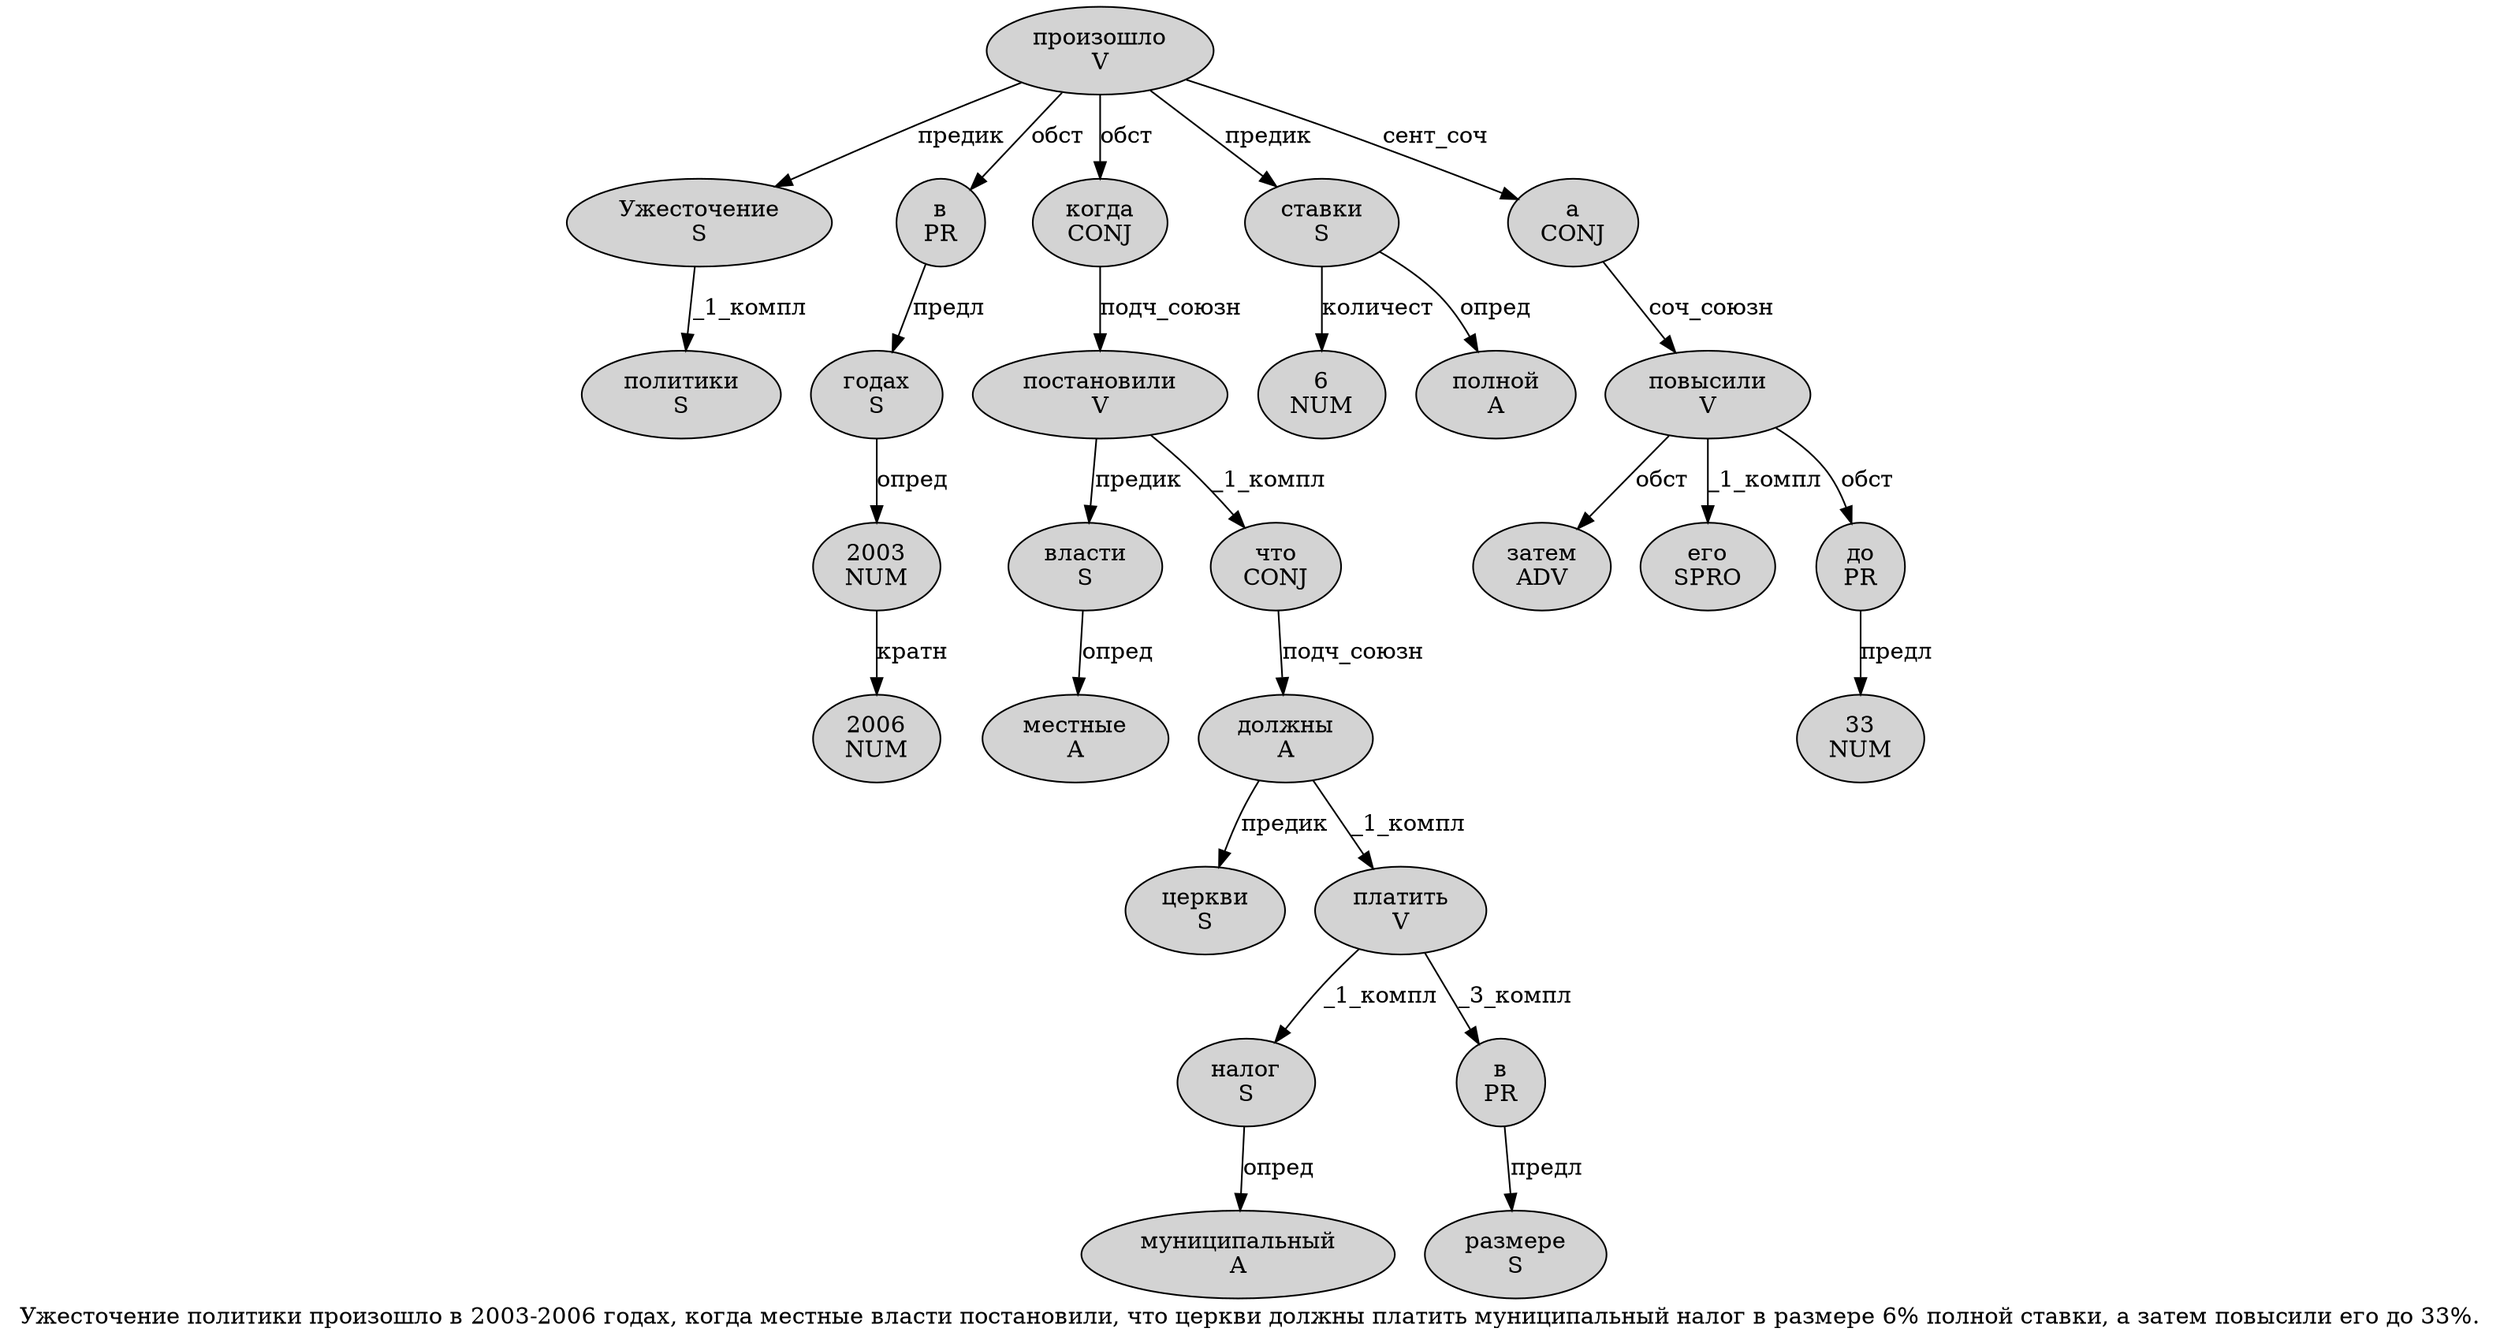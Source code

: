 digraph SENTENCE_36 {
	graph [label="Ужесточение политики произошло в 2003-2006 годах, когда местные власти постановили, что церкви должны платить муниципальный налог в размере 6% полной ставки, а затем повысили его до 33%."]
	node [style=filled]
		0 [label="Ужесточение
S" color="" fillcolor=lightgray penwidth=1 shape=ellipse]
		1 [label="политики
S" color="" fillcolor=lightgray penwidth=1 shape=ellipse]
		2 [label="произошло
V" color="" fillcolor=lightgray penwidth=1 shape=ellipse]
		3 [label="в
PR" color="" fillcolor=lightgray penwidth=1 shape=ellipse]
		4 [label="2003
NUM" color="" fillcolor=lightgray penwidth=1 shape=ellipse]
		6 [label="2006
NUM" color="" fillcolor=lightgray penwidth=1 shape=ellipse]
		7 [label="годах
S" color="" fillcolor=lightgray penwidth=1 shape=ellipse]
		9 [label="когда
CONJ" color="" fillcolor=lightgray penwidth=1 shape=ellipse]
		10 [label="местные
A" color="" fillcolor=lightgray penwidth=1 shape=ellipse]
		11 [label="власти
S" color="" fillcolor=lightgray penwidth=1 shape=ellipse]
		12 [label="постановили
V" color="" fillcolor=lightgray penwidth=1 shape=ellipse]
		14 [label="что
CONJ" color="" fillcolor=lightgray penwidth=1 shape=ellipse]
		15 [label="церкви
S" color="" fillcolor=lightgray penwidth=1 shape=ellipse]
		16 [label="должны
A" color="" fillcolor=lightgray penwidth=1 shape=ellipse]
		17 [label="платить
V" color="" fillcolor=lightgray penwidth=1 shape=ellipse]
		18 [label="муниципальный
A" color="" fillcolor=lightgray penwidth=1 shape=ellipse]
		19 [label="налог
S" color="" fillcolor=lightgray penwidth=1 shape=ellipse]
		20 [label="в
PR" color="" fillcolor=lightgray penwidth=1 shape=ellipse]
		21 [label="размере
S" color="" fillcolor=lightgray penwidth=1 shape=ellipse]
		22 [label="6
NUM" color="" fillcolor=lightgray penwidth=1 shape=ellipse]
		24 [label="полной
A" color="" fillcolor=lightgray penwidth=1 shape=ellipse]
		25 [label="ставки
S" color="" fillcolor=lightgray penwidth=1 shape=ellipse]
		27 [label="а
CONJ" color="" fillcolor=lightgray penwidth=1 shape=ellipse]
		28 [label="затем
ADV" color="" fillcolor=lightgray penwidth=1 shape=ellipse]
		29 [label="повысили
V" color="" fillcolor=lightgray penwidth=1 shape=ellipse]
		30 [label="его
SPRO" color="" fillcolor=lightgray penwidth=1 shape=ellipse]
		31 [label="до
PR" color="" fillcolor=lightgray penwidth=1 shape=ellipse]
		32 [label="33
NUM" color="" fillcolor=lightgray penwidth=1 shape=ellipse]
			2 -> 0 [label="предик"]
			2 -> 3 [label="обст"]
			2 -> 9 [label="обст"]
			2 -> 25 [label="предик"]
			2 -> 27 [label="сент_соч"]
			20 -> 21 [label="предл"]
			27 -> 29 [label="соч_союзн"]
			11 -> 10 [label="опред"]
			17 -> 19 [label="_1_компл"]
			17 -> 20 [label="_3_компл"]
			4 -> 6 [label="кратн"]
			31 -> 32 [label="предл"]
			12 -> 11 [label="предик"]
			12 -> 14 [label="_1_компл"]
			19 -> 18 [label="опред"]
			29 -> 28 [label="обст"]
			29 -> 30 [label="_1_компл"]
			29 -> 31 [label="обст"]
			16 -> 15 [label="предик"]
			16 -> 17 [label="_1_компл"]
			3 -> 7 [label="предл"]
			14 -> 16 [label="подч_союзн"]
			7 -> 4 [label="опред"]
			25 -> 22 [label="количест"]
			25 -> 24 [label="опред"]
			9 -> 12 [label="подч_союзн"]
			0 -> 1 [label="_1_компл"]
}